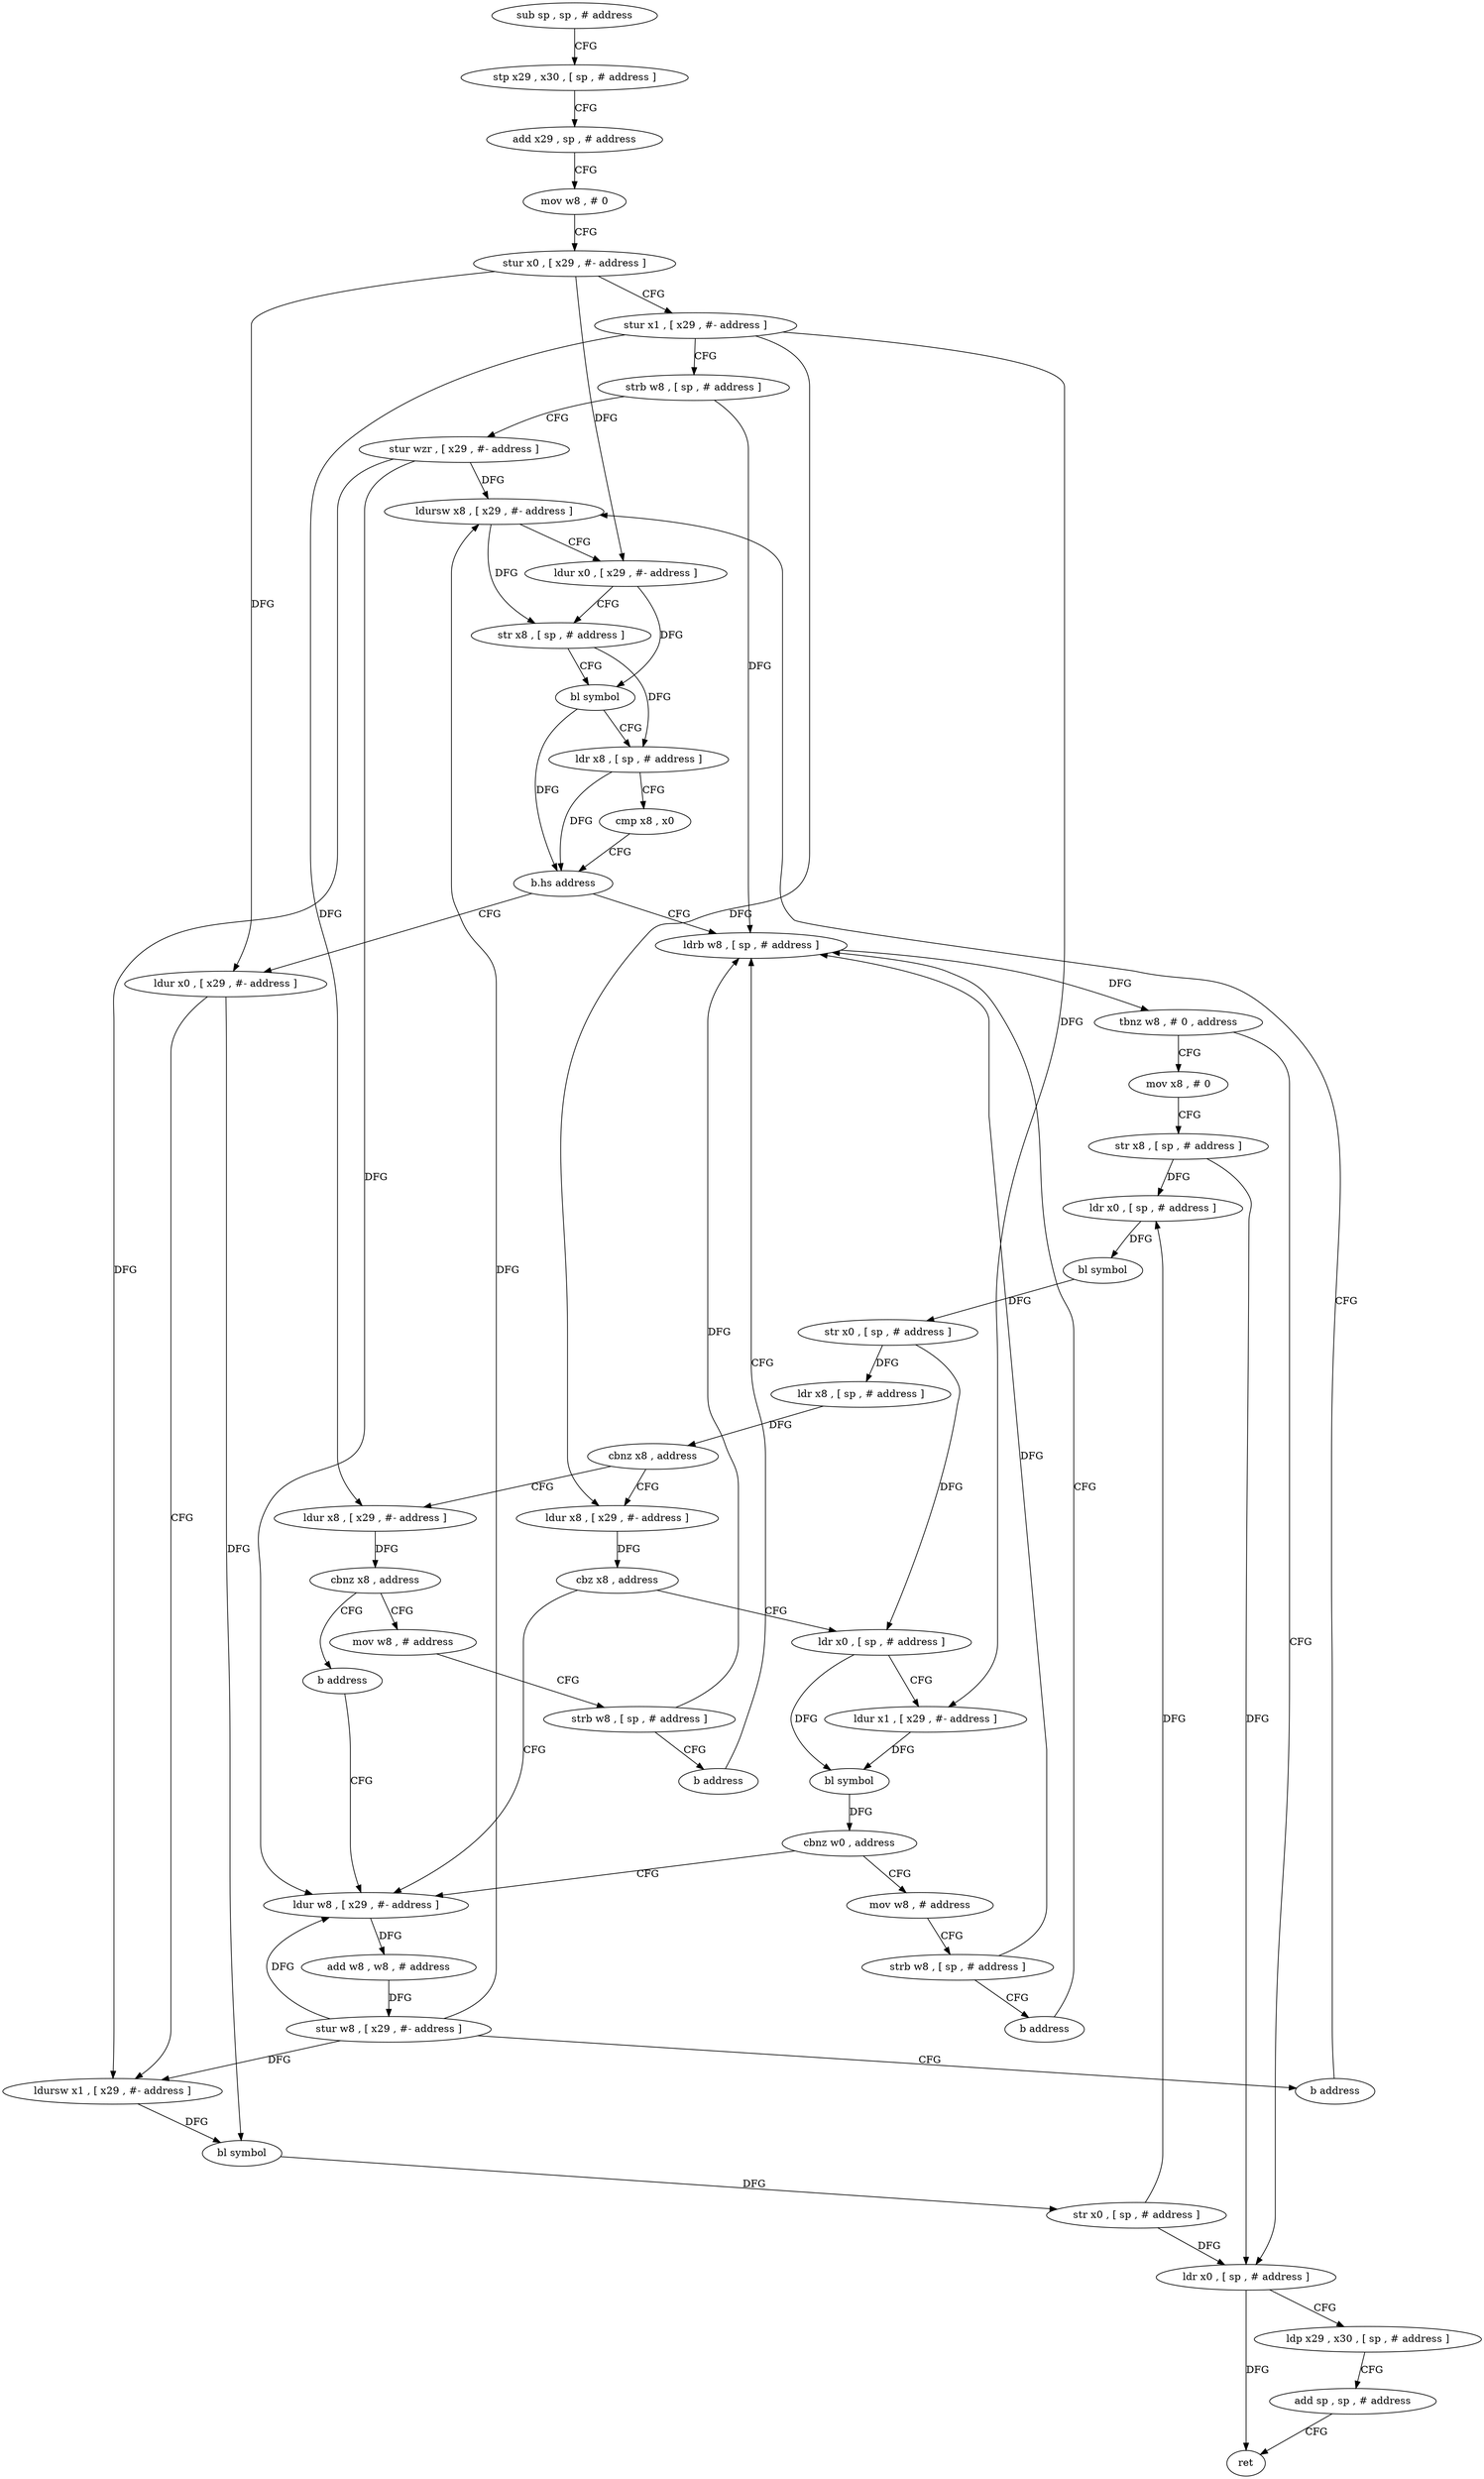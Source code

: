 digraph "func" {
"97484" [label = "sub sp , sp , # address" ]
"97488" [label = "stp x29 , x30 , [ sp , # address ]" ]
"97492" [label = "add x29 , sp , # address" ]
"97496" [label = "mov w8 , # 0" ]
"97500" [label = "stur x0 , [ x29 , #- address ]" ]
"97504" [label = "stur x1 , [ x29 , #- address ]" ]
"97508" [label = "strb w8 , [ sp , # address ]" ]
"97512" [label = "stur wzr , [ x29 , #- address ]" ]
"97516" [label = "ldursw x8 , [ x29 , #- address ]" ]
"97656" [label = "ldrb w8 , [ sp , # address ]" ]
"97660" [label = "tbnz w8 , # 0 , address" ]
"97672" [label = "ldr x0 , [ sp , # address ]" ]
"97664" [label = "mov x8 , # 0" ]
"97544" [label = "ldur x0 , [ x29 , #- address ]" ]
"97548" [label = "ldursw x1 , [ x29 , #- address ]" ]
"97552" [label = "bl symbol" ]
"97556" [label = "str x0 , [ sp , # address ]" ]
"97560" [label = "ldr x0 , [ sp , # address ]" ]
"97564" [label = "bl symbol" ]
"97568" [label = "str x0 , [ sp , # address ]" ]
"97572" [label = "ldr x8 , [ sp , # address ]" ]
"97576" [label = "cbnz x8 , address" ]
"97604" [label = "ldur x8 , [ x29 , #- address ]" ]
"97580" [label = "ldur x8 , [ x29 , #- address ]" ]
"97676" [label = "ldp x29 , x30 , [ sp , # address ]" ]
"97680" [label = "add sp , sp , # address" ]
"97684" [label = "ret" ]
"97668" [label = "str x8 , [ sp , # address ]" ]
"97608" [label = "cbz x8 , address" ]
"97640" [label = "ldur w8 , [ x29 , #- address ]" ]
"97612" [label = "ldr x0 , [ sp , # address ]" ]
"97584" [label = "cbnz x8 , address" ]
"97600" [label = "b address" ]
"97588" [label = "mov w8 , # address" ]
"97644" [label = "add w8 , w8 , # address" ]
"97648" [label = "stur w8 , [ x29 , #- address ]" ]
"97652" [label = "b address" ]
"97616" [label = "ldur x1 , [ x29 , #- address ]" ]
"97620" [label = "bl symbol" ]
"97624" [label = "cbnz w0 , address" ]
"97628" [label = "mov w8 , # address" ]
"97592" [label = "strb w8 , [ sp , # address ]" ]
"97596" [label = "b address" ]
"97520" [label = "ldur x0 , [ x29 , #- address ]" ]
"97524" [label = "str x8 , [ sp , # address ]" ]
"97528" [label = "bl symbol" ]
"97532" [label = "ldr x8 , [ sp , # address ]" ]
"97536" [label = "cmp x8 , x0" ]
"97540" [label = "b.hs address" ]
"97632" [label = "strb w8 , [ sp , # address ]" ]
"97636" [label = "b address" ]
"97484" -> "97488" [ label = "CFG" ]
"97488" -> "97492" [ label = "CFG" ]
"97492" -> "97496" [ label = "CFG" ]
"97496" -> "97500" [ label = "CFG" ]
"97500" -> "97504" [ label = "CFG" ]
"97500" -> "97520" [ label = "DFG" ]
"97500" -> "97544" [ label = "DFG" ]
"97504" -> "97508" [ label = "CFG" ]
"97504" -> "97604" [ label = "DFG" ]
"97504" -> "97580" [ label = "DFG" ]
"97504" -> "97616" [ label = "DFG" ]
"97508" -> "97512" [ label = "CFG" ]
"97508" -> "97656" [ label = "DFG" ]
"97512" -> "97516" [ label = "DFG" ]
"97512" -> "97548" [ label = "DFG" ]
"97512" -> "97640" [ label = "DFG" ]
"97516" -> "97520" [ label = "CFG" ]
"97516" -> "97524" [ label = "DFG" ]
"97656" -> "97660" [ label = "DFG" ]
"97660" -> "97672" [ label = "CFG" ]
"97660" -> "97664" [ label = "CFG" ]
"97672" -> "97676" [ label = "CFG" ]
"97672" -> "97684" [ label = "DFG" ]
"97664" -> "97668" [ label = "CFG" ]
"97544" -> "97548" [ label = "CFG" ]
"97544" -> "97552" [ label = "DFG" ]
"97548" -> "97552" [ label = "DFG" ]
"97552" -> "97556" [ label = "DFG" ]
"97556" -> "97560" [ label = "DFG" ]
"97556" -> "97672" [ label = "DFG" ]
"97560" -> "97564" [ label = "DFG" ]
"97564" -> "97568" [ label = "DFG" ]
"97568" -> "97572" [ label = "DFG" ]
"97568" -> "97612" [ label = "DFG" ]
"97572" -> "97576" [ label = "DFG" ]
"97576" -> "97604" [ label = "CFG" ]
"97576" -> "97580" [ label = "CFG" ]
"97604" -> "97608" [ label = "DFG" ]
"97580" -> "97584" [ label = "DFG" ]
"97676" -> "97680" [ label = "CFG" ]
"97680" -> "97684" [ label = "CFG" ]
"97668" -> "97672" [ label = "DFG" ]
"97668" -> "97560" [ label = "DFG" ]
"97608" -> "97640" [ label = "CFG" ]
"97608" -> "97612" [ label = "CFG" ]
"97640" -> "97644" [ label = "DFG" ]
"97612" -> "97616" [ label = "CFG" ]
"97612" -> "97620" [ label = "DFG" ]
"97584" -> "97600" [ label = "CFG" ]
"97584" -> "97588" [ label = "CFG" ]
"97600" -> "97640" [ label = "CFG" ]
"97588" -> "97592" [ label = "CFG" ]
"97644" -> "97648" [ label = "DFG" ]
"97648" -> "97652" [ label = "CFG" ]
"97648" -> "97516" [ label = "DFG" ]
"97648" -> "97548" [ label = "DFG" ]
"97648" -> "97640" [ label = "DFG" ]
"97652" -> "97516" [ label = "CFG" ]
"97616" -> "97620" [ label = "DFG" ]
"97620" -> "97624" [ label = "DFG" ]
"97624" -> "97640" [ label = "CFG" ]
"97624" -> "97628" [ label = "CFG" ]
"97628" -> "97632" [ label = "CFG" ]
"97592" -> "97596" [ label = "CFG" ]
"97592" -> "97656" [ label = "DFG" ]
"97596" -> "97656" [ label = "CFG" ]
"97520" -> "97524" [ label = "CFG" ]
"97520" -> "97528" [ label = "DFG" ]
"97524" -> "97528" [ label = "CFG" ]
"97524" -> "97532" [ label = "DFG" ]
"97528" -> "97532" [ label = "CFG" ]
"97528" -> "97540" [ label = "DFG" ]
"97532" -> "97536" [ label = "CFG" ]
"97532" -> "97540" [ label = "DFG" ]
"97536" -> "97540" [ label = "CFG" ]
"97540" -> "97656" [ label = "CFG" ]
"97540" -> "97544" [ label = "CFG" ]
"97632" -> "97636" [ label = "CFG" ]
"97632" -> "97656" [ label = "DFG" ]
"97636" -> "97656" [ label = "CFG" ]
}
